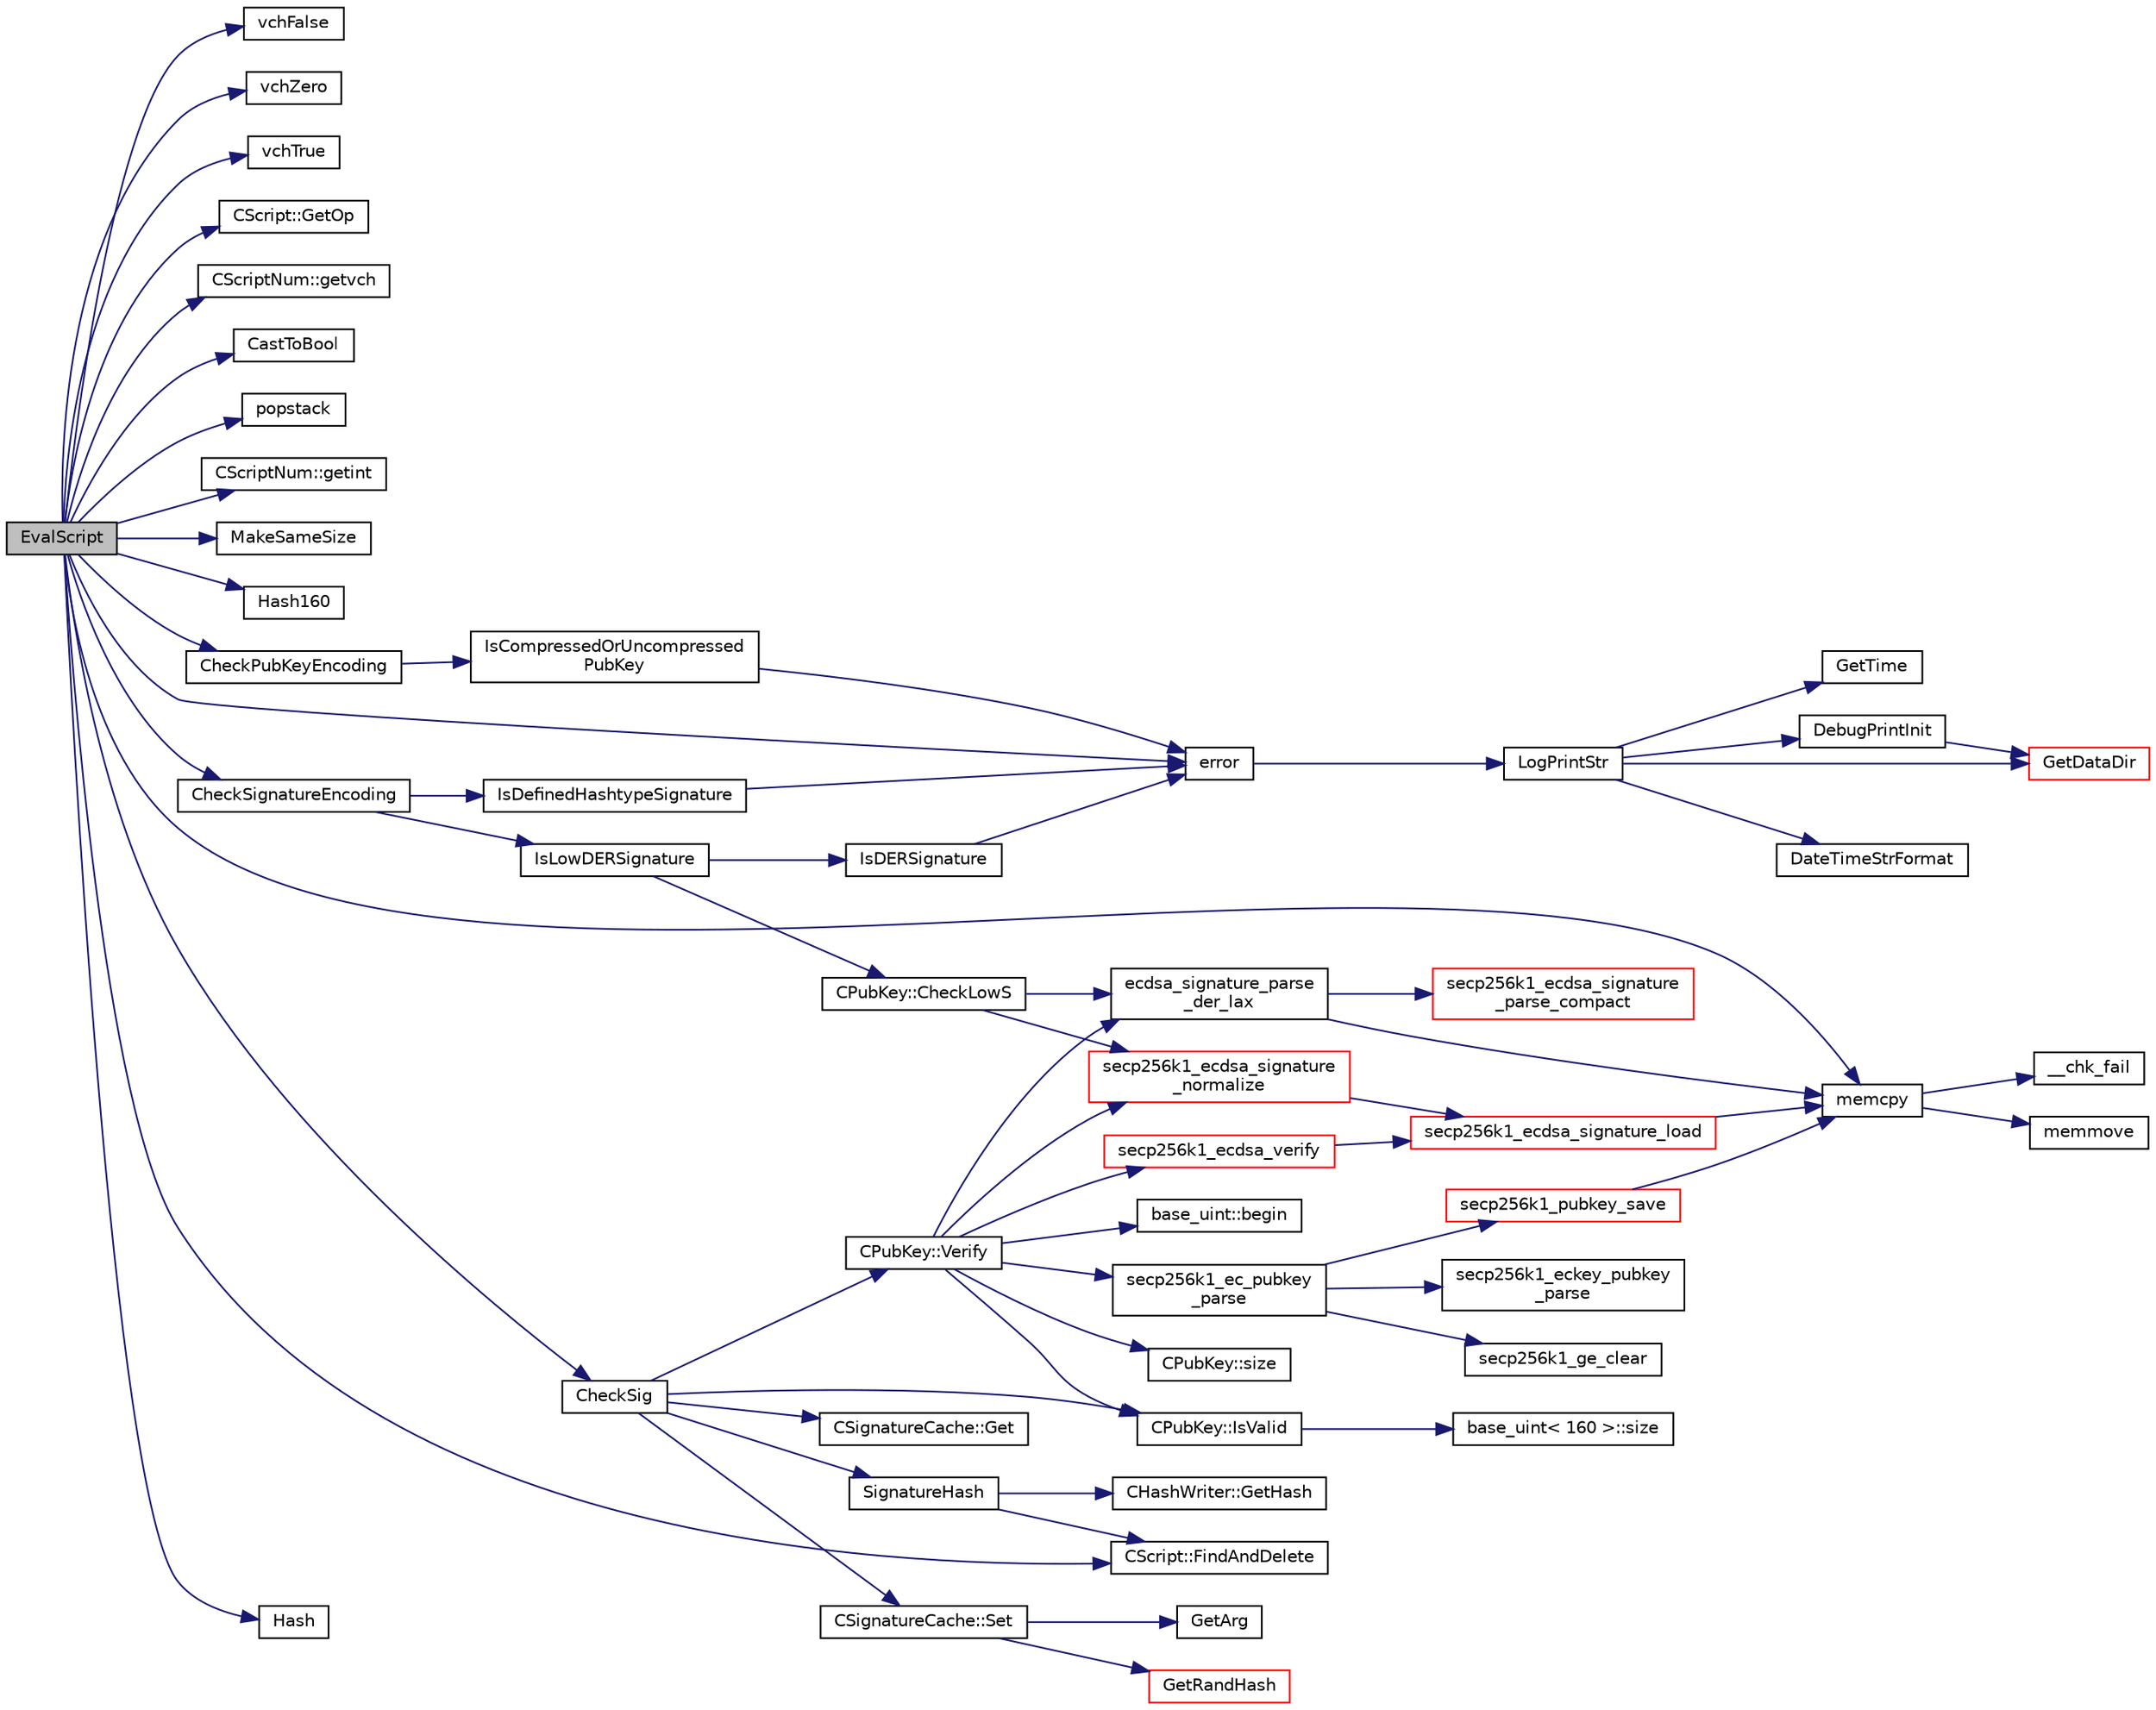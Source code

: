 digraph "EvalScript"
{
  edge [fontname="Helvetica",fontsize="10",labelfontname="Helvetica",labelfontsize="10"];
  node [fontname="Helvetica",fontsize="10",shape=record];
  rankdir="LR";
  Node1017 [label="EvalScript",height=0.2,width=0.4,color="black", fillcolor="grey75", style="filled", fontcolor="black"];
  Node1017 -> Node1018 [color="midnightblue",fontsize="10",style="solid",fontname="Helvetica"];
  Node1018 [label="vchFalse",height=0.2,width=0.4,color="black", fillcolor="white", style="filled",URL="$dd/d0f/script_8cpp.html#a6a72ce5c3d29330e70b69f5964aef752"];
  Node1017 -> Node1019 [color="midnightblue",fontsize="10",style="solid",fontname="Helvetica"];
  Node1019 [label="vchZero",height=0.2,width=0.4,color="black", fillcolor="white", style="filled",URL="$dd/d0f/script_8cpp.html#a53582f03e92e860d973791d31b683cbe"];
  Node1017 -> Node1020 [color="midnightblue",fontsize="10",style="solid",fontname="Helvetica"];
  Node1020 [label="vchTrue",height=0.2,width=0.4,color="black", fillcolor="white", style="filled",URL="$dd/d0f/script_8cpp.html#a498c11ff9400e1e200522482a60114b9"];
  Node1017 -> Node1021 [color="midnightblue",fontsize="10",style="solid",fontname="Helvetica"];
  Node1021 [label="CScript::GetOp",height=0.2,width=0.4,color="black", fillcolor="white", style="filled",URL="$d9/d4b/class_c_script.html#a94635ed93d8d244ec3acfa83f9ecfe5f"];
  Node1017 -> Node1022 [color="midnightblue",fontsize="10",style="solid",fontname="Helvetica"];
  Node1022 [label="CScriptNum::getvch",height=0.2,width=0.4,color="black", fillcolor="white", style="filled",URL="$d8/d95/class_c_script_num.html#af1684eeaa754266aa5bd4fc5f14c6991"];
  Node1017 -> Node1023 [color="midnightblue",fontsize="10",style="solid",fontname="Helvetica"];
  Node1023 [label="CastToBool",height=0.2,width=0.4,color="black", fillcolor="white", style="filled",URL="$dd/d0f/script_8cpp.html#a43bc2157638b796f2e3144963e00db34"];
  Node1017 -> Node1024 [color="midnightblue",fontsize="10",style="solid",fontname="Helvetica"];
  Node1024 [label="popstack",height=0.2,width=0.4,color="black", fillcolor="white", style="filled",URL="$dd/d0f/script_8cpp.html#a8a6c5e60bc410bea032ace92ff6461ee"];
  Node1017 -> Node1025 [color="midnightblue",fontsize="10",style="solid",fontname="Helvetica"];
  Node1025 [label="CScriptNum::getint",height=0.2,width=0.4,color="black", fillcolor="white", style="filled",URL="$d8/d95/class_c_script_num.html#ae205465ff5e3cfef3f2f6d29d3ee250d"];
  Node1017 -> Node1026 [color="midnightblue",fontsize="10",style="solid",fontname="Helvetica"];
  Node1026 [label="MakeSameSize",height=0.2,width=0.4,color="black", fillcolor="white", style="filled",URL="$dd/d0f/script_8cpp.html#aaf7ccd43a5a96642e2eea2f42333ea72"];
  Node1017 -> Node1027 [color="midnightblue",fontsize="10",style="solid",fontname="Helvetica"];
  Node1027 [label="Hash160",height=0.2,width=0.4,color="black", fillcolor="white", style="filled",URL="$db/dfb/hash_8h.html#a4490f70ddae16e9e48460a0416a48a6b"];
  Node1017 -> Node1028 [color="midnightblue",fontsize="10",style="solid",fontname="Helvetica"];
  Node1028 [label="memcpy",height=0.2,width=0.4,color="black", fillcolor="white", style="filled",URL="$d5/d9f/glibc__compat_8cpp.html#a0f46826ab0466591e136db24394923cf"];
  Node1028 -> Node1029 [color="midnightblue",fontsize="10",style="solid",fontname="Helvetica"];
  Node1029 [label="memmove",height=0.2,width=0.4,color="black", fillcolor="white", style="filled",URL="$d5/d9f/glibc__compat_8cpp.html#a9778d49e9029dd75bc53ecbbf9f5e9a1"];
  Node1028 -> Node1030 [color="midnightblue",fontsize="10",style="solid",fontname="Helvetica"];
  Node1030 [label="__chk_fail",height=0.2,width=0.4,color="black", fillcolor="white", style="filled",URL="$d5/d9f/glibc__compat_8cpp.html#a424ac71631da5ada2976630ff67051d1"];
  Node1017 -> Node1031 [color="midnightblue",fontsize="10",style="solid",fontname="Helvetica"];
  Node1031 [label="Hash",height=0.2,width=0.4,color="black", fillcolor="white", style="filled",URL="$db/dfb/hash_8h.html#ab3f6c437460137530d86e09c2c102e99"];
  Node1017 -> Node1032 [color="midnightblue",fontsize="10",style="solid",fontname="Helvetica"];
  Node1032 [label="CScript::FindAndDelete",height=0.2,width=0.4,color="black", fillcolor="white", style="filled",URL="$d9/d4b/class_c_script.html#aad6e9f84fe8aa2d27a979f1bc2732463"];
  Node1017 -> Node1033 [color="midnightblue",fontsize="10",style="solid",fontname="Helvetica"];
  Node1033 [label="CheckSignatureEncoding",height=0.2,width=0.4,color="black", fillcolor="white", style="filled",URL="$dd/d0f/script_8cpp.html#a12d14b6b219e70fe8e9a34cf6ea29c7c"];
  Node1033 -> Node1034 [color="midnightblue",fontsize="10",style="solid",fontname="Helvetica"];
  Node1034 [label="IsLowDERSignature",height=0.2,width=0.4,color="black", fillcolor="white", style="filled",URL="$dd/d0f/script_8cpp.html#a0fd00c3aff80aafc124933b1c789c660"];
  Node1034 -> Node1035 [color="midnightblue",fontsize="10",style="solid",fontname="Helvetica"];
  Node1035 [label="IsDERSignature",height=0.2,width=0.4,color="black", fillcolor="white", style="filled",URL="$dd/d0f/script_8cpp.html#a085cff21cf73b4aa50c6fc5a0082ad85"];
  Node1035 -> Node1036 [color="midnightblue",fontsize="10",style="solid",fontname="Helvetica"];
  Node1036 [label="error",height=0.2,width=0.4,color="black", fillcolor="white", style="filled",URL="$d8/d3c/util_8h.html#af8985880cf4ef26df0a5aa2ffcb76662"];
  Node1036 -> Node1037 [color="midnightblue",fontsize="10",style="solid",fontname="Helvetica"];
  Node1037 [label="LogPrintStr",height=0.2,width=0.4,color="black", fillcolor="white", style="filled",URL="$d8/d3c/util_8h.html#afd4c3002b2797c0560adddb6af3ca1da"];
  Node1037 -> Node1038 [color="midnightblue",fontsize="10",style="solid",fontname="Helvetica"];
  Node1038 [label="DebugPrintInit",height=0.2,width=0.4,color="black", fillcolor="white", style="filled",URL="$df/d2d/util_8cpp.html#a751ff5f21d880737811136b5e0bcea12"];
  Node1038 -> Node1039 [color="midnightblue",fontsize="10",style="solid",fontname="Helvetica"];
  Node1039 [label="GetDataDir",height=0.2,width=0.4,color="red", fillcolor="white", style="filled",URL="$df/d2d/util_8cpp.html#ab83866a054745d4b30a3948a1b44beba"];
  Node1037 -> Node1039 [color="midnightblue",fontsize="10",style="solid",fontname="Helvetica"];
  Node1037 -> Node1044 [color="midnightblue",fontsize="10",style="solid",fontname="Helvetica"];
  Node1044 [label="DateTimeStrFormat",height=0.2,width=0.4,color="black", fillcolor="white", style="filled",URL="$df/d2d/util_8cpp.html#a749bc6776c8ec72d7c5e4dea56aee415"];
  Node1037 -> Node1045 [color="midnightblue",fontsize="10",style="solid",fontname="Helvetica"];
  Node1045 [label="GetTime",height=0.2,width=0.4,color="black", fillcolor="white", style="filled",URL="$df/d2d/util_8cpp.html#a46fac5fba8ba905b5f9acb364f5d8c6f"];
  Node1034 -> Node1046 [color="midnightblue",fontsize="10",style="solid",fontname="Helvetica"];
  Node1046 [label="CPubKey::CheckLowS",height=0.2,width=0.4,color="black", fillcolor="white", style="filled",URL="$da/d4e/class_c_pub_key.html#a4ada230ef593456ef9088c28fd5ca34e",tooltip="Check whether a signature is normalized (lower-S). "];
  Node1046 -> Node1047 [color="midnightblue",fontsize="10",style="solid",fontname="Helvetica"];
  Node1047 [label="ecdsa_signature_parse\l_der_lax",height=0.2,width=0.4,color="black", fillcolor="white", style="filled",URL="$da/d8e/pubkey_8cpp.html#acd68762de13ffb2c909fcf12acfea0fd",tooltip="This function is taken from the libsecp256k1 distribution and implements DER parsing for ECDSA signat..."];
  Node1047 -> Node1048 [color="midnightblue",fontsize="10",style="solid",fontname="Helvetica"];
  Node1048 [label="secp256k1_ecdsa_signature\l_parse_compact",height=0.2,width=0.4,color="red", fillcolor="white", style="filled",URL="$d7/dd3/secp256k1_8h.html#a2aff2802eca3d15ec54298e879579897",tooltip="Parse an ECDSA signature in compact (64 bytes) format. "];
  Node1047 -> Node1028 [color="midnightblue",fontsize="10",style="solid",fontname="Helvetica"];
  Node1046 -> Node1052 [color="midnightblue",fontsize="10",style="solid",fontname="Helvetica"];
  Node1052 [label="secp256k1_ecdsa_signature\l_normalize",height=0.2,width=0.4,color="red", fillcolor="white", style="filled",URL="$d7/dd3/secp256k1_8h.html#a93ec36a19229f08acc5ff1ca613ab3a1",tooltip="Convert a signature to a normalized lower-S form. "];
  Node1052 -> Node1053 [color="midnightblue",fontsize="10",style="solid",fontname="Helvetica"];
  Node1053 [label="secp256k1_ecdsa_signature_load",height=0.2,width=0.4,color="red", fillcolor="white", style="filled",URL="$d1/d8c/secp256k1_8c.html#af2027241c9dfc85fa5b6a3bb5fe41d18"];
  Node1053 -> Node1028 [color="midnightblue",fontsize="10",style="solid",fontname="Helvetica"];
  Node1033 -> Node1056 [color="midnightblue",fontsize="10",style="solid",fontname="Helvetica"];
  Node1056 [label="IsDefinedHashtypeSignature",height=0.2,width=0.4,color="black", fillcolor="white", style="filled",URL="$dd/d0f/script_8cpp.html#a10b82cfa960aba7c714878a6c5ba6424"];
  Node1056 -> Node1036 [color="midnightblue",fontsize="10",style="solid",fontname="Helvetica"];
  Node1017 -> Node1057 [color="midnightblue",fontsize="10",style="solid",fontname="Helvetica"];
  Node1057 [label="CheckPubKeyEncoding",height=0.2,width=0.4,color="black", fillcolor="white", style="filled",URL="$dd/d0f/script_8cpp.html#aec208a0fbaa42e181985417445545e4d"];
  Node1057 -> Node1058 [color="midnightblue",fontsize="10",style="solid",fontname="Helvetica"];
  Node1058 [label="IsCompressedOrUncompressed\lPubKey",height=0.2,width=0.4,color="black", fillcolor="white", style="filled",URL="$dd/d0f/script_8cpp.html#a911a8699bdb4314ccba8553ba3522d23"];
  Node1058 -> Node1036 [color="midnightblue",fontsize="10",style="solid",fontname="Helvetica"];
  Node1017 -> Node1059 [color="midnightblue",fontsize="10",style="solid",fontname="Helvetica"];
  Node1059 [label="CheckSig",height=0.2,width=0.4,color="black", fillcolor="white", style="filled",URL="$dd/d0f/script_8cpp.html#af1a7eb0123f11ad1154249f4a4c1a9d1"];
  Node1059 -> Node1060 [color="midnightblue",fontsize="10",style="solid",fontname="Helvetica"];
  Node1060 [label="CPubKey::IsValid",height=0.2,width=0.4,color="black", fillcolor="white", style="filled",URL="$da/d4e/class_c_pub_key.html#a4fa94293cf8577fd039b9a133f6c7f30"];
  Node1060 -> Node1061 [color="midnightblue",fontsize="10",style="solid",fontname="Helvetica"];
  Node1061 [label="base_uint\< 160 \>::size",height=0.2,width=0.4,color="black", fillcolor="white", style="filled",URL="$da/df7/classbase__uint.html#a1f49b034e686269601ea89b0319b8004"];
  Node1059 -> Node1062 [color="midnightblue",fontsize="10",style="solid",fontname="Helvetica"];
  Node1062 [label="SignatureHash",height=0.2,width=0.4,color="black", fillcolor="white", style="filled",URL="$dd/d0f/script_8cpp.html#a4086161bb714485e7e3662d9b0ceed7d"];
  Node1062 -> Node1032 [color="midnightblue",fontsize="10",style="solid",fontname="Helvetica"];
  Node1062 -> Node1063 [color="midnightblue",fontsize="10",style="solid",fontname="Helvetica"];
  Node1063 [label="CHashWriter::GetHash",height=0.2,width=0.4,color="black", fillcolor="white", style="filled",URL="$d2/def/class_c_hash_writer.html#ae94a937211502eabf19477630090093a"];
  Node1059 -> Node1064 [color="midnightblue",fontsize="10",style="solid",fontname="Helvetica"];
  Node1064 [label="CSignatureCache::Get",height=0.2,width=0.4,color="black", fillcolor="white", style="filled",URL="$df/d87/class_c_signature_cache.html#a9c1dbf6b015d35145f058ace43eac107"];
  Node1059 -> Node1065 [color="midnightblue",fontsize="10",style="solid",fontname="Helvetica"];
  Node1065 [label="CPubKey::Verify",height=0.2,width=0.4,color="black", fillcolor="white", style="filled",URL="$da/d4e/class_c_pub_key.html#a5b3fef213b227394ca9d0a1e3baa957e"];
  Node1065 -> Node1060 [color="midnightblue",fontsize="10",style="solid",fontname="Helvetica"];
  Node1065 -> Node1066 [color="midnightblue",fontsize="10",style="solid",fontname="Helvetica"];
  Node1066 [label="secp256k1_ec_pubkey\l_parse",height=0.2,width=0.4,color="black", fillcolor="white", style="filled",URL="$d7/dd3/secp256k1_8h.html#a4e5dc8952c9a7e791376505ef2023ca1",tooltip="Parse a variable-length public key into the pubkey object. "];
  Node1066 -> Node1067 [color="midnightblue",fontsize="10",style="solid",fontname="Helvetica"];
  Node1067 [label="secp256k1_eckey_pubkey\l_parse",height=0.2,width=0.4,color="black", fillcolor="white", style="filled",URL="$da/dff/eckey_8h.html#ae0cdb1eef2dc770d70aac0ad50a35e9a"];
  Node1066 -> Node1068 [color="midnightblue",fontsize="10",style="solid",fontname="Helvetica"];
  Node1068 [label="secp256k1_pubkey_save",height=0.2,width=0.4,color="red", fillcolor="white", style="filled",URL="$d1/d8c/secp256k1_8c.html#aa061c9c5c861017bef990e5c4653e0f4"];
  Node1068 -> Node1028 [color="midnightblue",fontsize="10",style="solid",fontname="Helvetica"];
  Node1066 -> Node1073 [color="midnightblue",fontsize="10",style="solid",fontname="Helvetica"];
  Node1073 [label="secp256k1_ge_clear",height=0.2,width=0.4,color="black", fillcolor="white", style="filled",URL="$d9/dd1/group_8h.html#a34793cf48794f089bb28597d1a9f23b2",tooltip="Clear a secp256k1_ge to prevent leaking sensitive information. "];
  Node1065 -> Node1074 [color="midnightblue",fontsize="10",style="solid",fontname="Helvetica"];
  Node1074 [label="CPubKey::size",height=0.2,width=0.4,color="black", fillcolor="white", style="filled",URL="$da/d4e/class_c_pub_key.html#a6bb28fcf0a5f799c69f5b7269363b309"];
  Node1065 -> Node1047 [color="midnightblue",fontsize="10",style="solid",fontname="Helvetica"];
  Node1065 -> Node1052 [color="midnightblue",fontsize="10",style="solid",fontname="Helvetica"];
  Node1065 -> Node1075 [color="midnightblue",fontsize="10",style="solid",fontname="Helvetica"];
  Node1075 [label="secp256k1_ecdsa_verify",height=0.2,width=0.4,color="red", fillcolor="white", style="filled",URL="$d7/dd3/secp256k1_8h.html#a41065390f9039c4140ec04999724987d",tooltip="Verify an ECDSA signature. "];
  Node1075 -> Node1053 [color="midnightblue",fontsize="10",style="solid",fontname="Helvetica"];
  Node1065 -> Node1083 [color="midnightblue",fontsize="10",style="solid",fontname="Helvetica"];
  Node1083 [label="base_uint::begin",height=0.2,width=0.4,color="black", fillcolor="white", style="filled",URL="$da/df7/classbase__uint.html#aaa32054bf4e8fbb31d54a75f6065174d"];
  Node1059 -> Node1084 [color="midnightblue",fontsize="10",style="solid",fontname="Helvetica"];
  Node1084 [label="CSignatureCache::Set",height=0.2,width=0.4,color="black", fillcolor="white", style="filled",URL="$df/d87/class_c_signature_cache.html#ac2e63052c7b13f73fa0f6f4624e29c07"];
  Node1084 -> Node1085 [color="midnightblue",fontsize="10",style="solid",fontname="Helvetica"];
  Node1085 [label="GetArg",height=0.2,width=0.4,color="black", fillcolor="white", style="filled",URL="$df/d2d/util_8cpp.html#a24f685720bf40370e5bd2a192ad50cd8",tooltip="Return string argument or default value. "];
  Node1084 -> Node1086 [color="midnightblue",fontsize="10",style="solid",fontname="Helvetica"];
  Node1086 [label="GetRandHash",height=0.2,width=0.4,color="red", fillcolor="white", style="filled",URL="$df/d2d/util_8cpp.html#af3aedae75efabb170337a497457f7ecf"];
  Node1017 -> Node1036 [color="midnightblue",fontsize="10",style="solid",fontname="Helvetica"];
}

